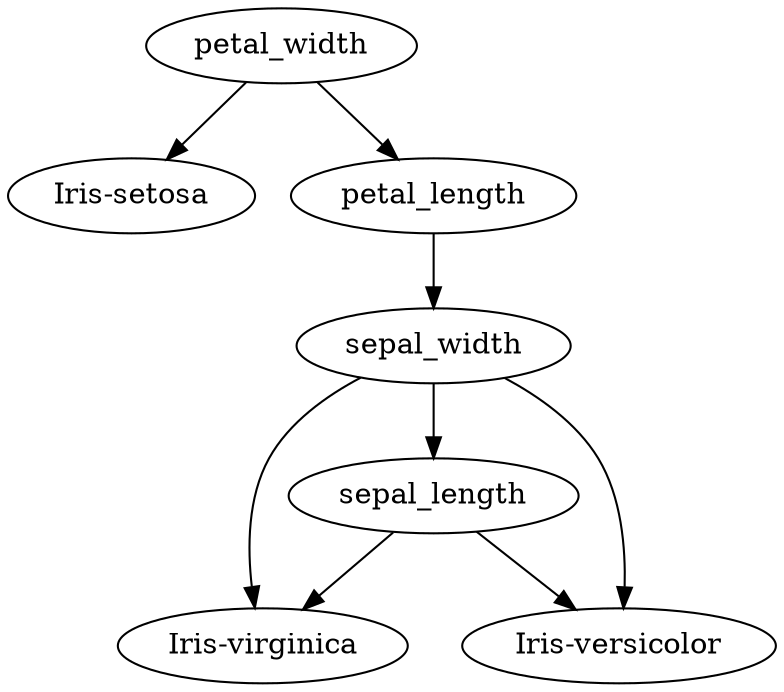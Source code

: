 strict digraph  {
	petal_width -> "Iris-setosa
";
	petal_width -> petal_length;
	petal_length -> sepal_width;
	sepal_width -> "Iris-virginica
";
	sepal_width -> "Iris-versicolor
";
	sepal_width -> sepal_length;
	sepal_length -> "Iris-virginica
";
	sepal_length -> "Iris-versicolor
";
}
